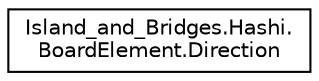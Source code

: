 digraph "Graphical Class Hierarchy"
{
  edge [fontname="Helvetica",fontsize="10",labelfontname="Helvetica",labelfontsize="10"];
  node [fontname="Helvetica",fontsize="10",shape=record];
  rankdir="LR";
  Node0 [label="Island_and_Bridges.Hashi.\lBoardElement.Direction",height=0.2,width=0.4,color="black", fillcolor="white", style="filled",URL="$enum_island__and___bridges_1_1_hashi_1_1_board_element_1_1_direction.html"];
}
